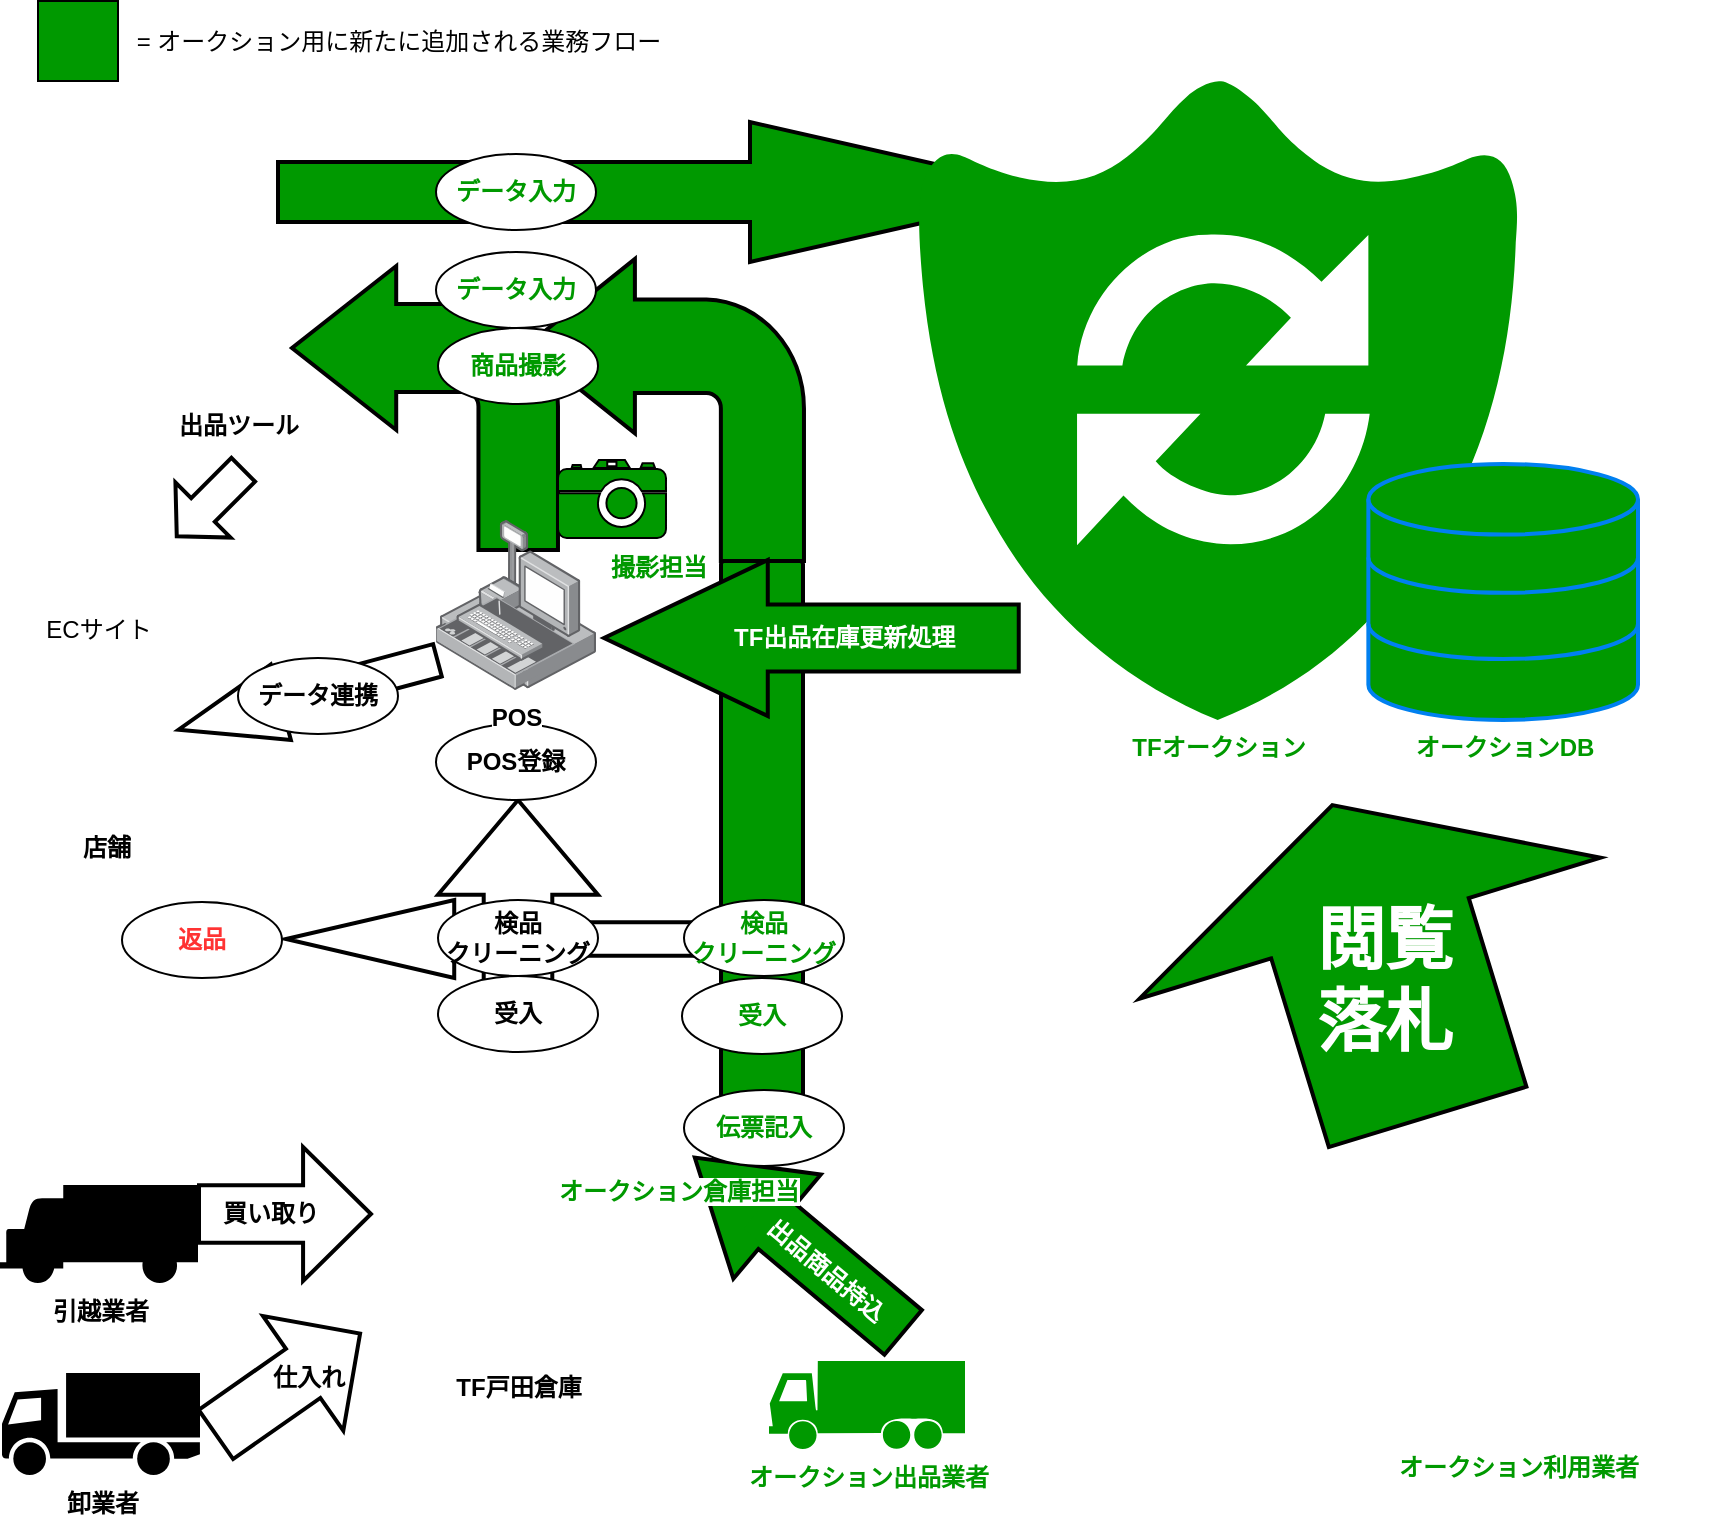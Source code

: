 <mxfile version="10.9.2" type="github"><diagram id="4Yot-8zi4ZWsPV4yoA25" name="Page-1"><mxGraphModel dx="1080" dy="1580" grid="1" gridSize="10" guides="1" tooltips="1" connect="1" arrows="1" fold="1" page="1" pageScale="1" pageWidth="1169" pageHeight="826" math="0" shadow="0"><root><mxCell id="0"/><mxCell id="1" parent="0"/><mxCell id="4wqdC9LSduSzO4ThFmsp-43" value="" style="shape=mxgraph.arrows.bent_right_arrow;html=1;verticalLabelPosition=bottom;verticalAlign=top;strokeWidth=2;strokeColor=#000000;fillColor=#009900;fontColor=#000000;align=center;rotation=-180;flipV=1;" parent="1" vertex="1"><mxGeometry x="167" y="-27" width="133" height="142" as="geometry"/></mxCell><mxCell id="IsO2ooLbGwbTiL3DCRqi-12" value="" style="shape=mxgraph.arrows.signal-in_arrow;html=1;verticalLabelPosition=bottom;verticalAlign=top;strokeWidth=2;strokeColor=#000000;fillColor=#009900;gradientColor=none;fontSize=12;fontColor=#009900;align=center;rotation=-90;" vertex="1" parent="1"><mxGeometry x="234" y="223" width="336" height="41" as="geometry"/></mxCell><mxCell id="4wqdC9LSduSzO4ThFmsp-68" value="" style="group" parent="1" vertex="1" connectable="0"><mxGeometry x="290" y="-10.5" width="209" height="131" as="geometry"/></mxCell><mxCell id="IsO2ooLbGwbTiL3DCRqi-17" value="" style="group" vertex="1" connectable="0" parent="4wqdC9LSduSzO4ThFmsp-68"><mxGeometry width="133" height="131" as="geometry"/></mxCell><mxCell id="4wqdC9LSduSzO4ThFmsp-60" value="" style="shape=mxgraph.arrows.bent_left_arrow;html=1;verticalLabelPosition=bottom;verticalAlign=top;strokeWidth=2;strokeColor=#000000;fillColor=#009900;gradientColor=none;fontColor=#009900;align=center;flipV=0;flipH=0;rotation=0;" parent="IsO2ooLbGwbTiL3DCRqi-17" vertex="1"><mxGeometry x="-6" y="-20" width="139" height="151" as="geometry"/></mxCell><mxCell id="4wqdC9LSduSzO4ThFmsp-69" value="撮影担当" style="shape=image;html=1;verticalAlign=top;verticalLabelPosition=bottom;labelBackgroundColor=#ffffff;imageAspect=0;aspect=fixed;image=https://cdn4.iconfinder.com/data/icons/ionicons/512/icon-person-128.png;fillColor=#FFFFFF;fontColor=#009900;align=center;fontStyle=1" parent="IsO2ooLbGwbTiL3DCRqi-17" vertex="1"><mxGeometry width="120" height="120" as="geometry"/></mxCell><mxCell id="4wqdC9LSduSzO4ThFmsp-70" value="" style="shape=mxgraph.signs.tech.camera_2;html=1;fillColor=#009900;strokeColor=#000000;verticalLabelPosition=bottom;verticalAlign=top;align=center;fontColor=#000000;gradientColor=none;" parent="IsO2ooLbGwbTiL3DCRqi-17" vertex="1"><mxGeometry x="10" y="80.5" width="54" height="39" as="geometry"/></mxCell><mxCell id="IsO2ooLbGwbTiL3DCRqi-9" value="" style="shape=mxgraph.arrows.arrow_up;html=1;verticalLabelPosition=bottom;verticalAlign=top;strokeWidth=2;strokeColor=#000000;fillColor=#FFFFFF;gradientColor=none;fontSize=12;fontColor=#000000;align=center;rotation=55;" vertex="1" parent="1"><mxGeometry x="130" y="488" width="70" height="88" as="geometry"/></mxCell><mxCell id="4wqdC9LSduSzO4ThFmsp-3" value="卸業者" style="shape=mxgraph.signs.transportation.truck_1;html=1;fillColor=#000000;strokeColor=none;verticalLabelPosition=bottom;verticalAlign=top;align=center;fontStyle=1" parent="1" vertex="1"><mxGeometry x="22" y="526.5" width="99" height="51" as="geometry"/></mxCell><mxCell id="4wqdC9LSduSzO4ThFmsp-4" value="引越業者" style="shape=mxgraph.signs.transportation.truck_2;html=1;fillColor=#000000;strokeColor=none;verticalLabelPosition=bottom;verticalAlign=top;align=center;fontStyle=1" parent="1" vertex="1"><mxGeometry x="21" y="432.5" width="99" height="49" as="geometry"/></mxCell><mxCell id="4wqdC9LSduSzO4ThFmsp-13" value="仕入れ" style="text;html=1;resizable=0;points=[];autosize=1;align=center;verticalAlign=top;spacingTop=-4;fontStyle=1" parent="1" vertex="1"><mxGeometry x="149.5" y="518.5" width="50" height="20" as="geometry"/></mxCell><mxCell id="4wqdC9LSduSzO4ThFmsp-18" value="" style="shape=mxgraph.arrows.arrow_up;html=1;verticalLabelPosition=bottom;verticalAlign=top;strokeWidth=2;strokeColor=#000000;rotation=90;" parent="1" vertex="1"><mxGeometry x="130" y="404" width="67" height="86" as="geometry"/></mxCell><mxCell id="4wqdC9LSduSzO4ThFmsp-19" value="買い取り" style="text;html=1;resizable=0;points=[];autosize=1;align=center;verticalAlign=top;spacingTop=-4;fillColor=#ffffff;fontStyle=1" parent="1" vertex="1"><mxGeometry x="125.5" y="437" width="60" height="20" as="geometry"/></mxCell><mxCell id="4wqdC9LSduSzO4ThFmsp-23" value="" style="whiteSpace=wrap;html=1;aspect=fixed;fillColor=#009900;fontColor=#FFFFFF;align=center;" parent="1" vertex="1"><mxGeometry x="40" y="-159.5" width="40" height="40" as="geometry"/></mxCell><mxCell id="4wqdC9LSduSzO4ThFmsp-24" value="= オークション用に新たに追加される業務フロー&lt;br&gt;&lt;br&gt;" style="text;html=1;resizable=0;points=[];autosize=1;align=center;verticalAlign=top;spacingTop=-4;fontColor=#000000;" parent="1" vertex="1"><mxGeometry x="80" y="-149.5" width="280" height="30" as="geometry"/></mxCell><mxCell id="4wqdC9LSduSzO4ThFmsp-26" value="" style="shape=mxgraph.arrows.arrow_up;html=1;verticalLabelPosition=bottom;verticalAlign=top;strokeWidth=2;strokeColor=#000000;" parent="1" vertex="1"><mxGeometry x="240" y="240" width="80" height="120" as="geometry"/></mxCell><mxCell id="4wqdC9LSduSzO4ThFmsp-27" value="受入" style="ellipse;whiteSpace=wrap;html=1;fillColor=#FFFFFF;fontColor=#000000;align=center;fontStyle=1" parent="1" vertex="1"><mxGeometry x="240" y="328" width="80" height="38" as="geometry"/></mxCell><mxCell id="4wqdC9LSduSzO4ThFmsp-30" value="" style="shape=mxgraph.arrows.arrow_right;html=1;verticalLabelPosition=bottom;verticalAlign=top;strokeWidth=2;strokeColor=#000000;fillColor=#FFFFFF;fontColor=#000000;align=center;rotation=-180;" parent="1" vertex="1"><mxGeometry x="164" y="290" width="213" height="39" as="geometry"/></mxCell><mxCell id="4wqdC9LSduSzO4ThFmsp-33" value="返品" style="ellipse;whiteSpace=wrap;html=1;fillColor=#FFFFFF;fontColor=#FF3333;align=center;fontStyle=1" parent="1" vertex="1"><mxGeometry x="82" y="291" width="80" height="38" as="geometry"/></mxCell><mxCell id="4wqdC9LSduSzO4ThFmsp-34" value="POS登録" style="ellipse;whiteSpace=wrap;html=1;fillColor=#FFFFFF;fontColor=#000000;align=center;fontStyle=1" parent="1" vertex="1"><mxGeometry x="239" y="202" width="80" height="38" as="geometry"/></mxCell><mxCell id="4wqdC9LSduSzO4ThFmsp-28" value="検品&lt;br&gt;クリーニング" style="ellipse;whiteSpace=wrap;html=1;fillColor=#FFFFFF;fontColor=#000000;align=center;fontStyle=1" parent="1" vertex="1"><mxGeometry x="240" y="290" width="80" height="38" as="geometry"/></mxCell><mxCell id="4wqdC9LSduSzO4ThFmsp-38" value="店舗" style="shape=image;html=1;verticalAlign=top;verticalLabelPosition=bottom;labelBackgroundColor=#ffffff;imageAspect=0;aspect=fixed;image=https://cdn3.iconfinder.com/data/icons/whisky-break/90/warehouse-128.png;fillColor=#FFFFFF;fontColor=#000000;align=center;fontStyle=1" parent="1" vertex="1"><mxGeometry x="40" y="182" width="68" height="68" as="geometry"/></mxCell><mxCell id="4wqdC9LSduSzO4ThFmsp-55" value="受入" style="ellipse;whiteSpace=wrap;html=1;fillColor=#FFFFFF;fontColor=#009900;align=center;fontStyle=1" parent="1" vertex="1"><mxGeometry x="362" y="329" width="80" height="38" as="geometry"/></mxCell><mxCell id="4wqdC9LSduSzO4ThFmsp-63" value="検品&lt;br&gt;クリーニング" style="ellipse;whiteSpace=wrap;html=1;fillColor=#FFFFFF;fontColor=#009900;align=center;fontStyle=1" parent="1" vertex="1"><mxGeometry x="363" y="290" width="80" height="38" as="geometry"/></mxCell><mxCell id="4wqdC9LSduSzO4ThFmsp-73" value="" style="shape=mxgraph.arrows.arrow_right;html=1;verticalLabelPosition=bottom;verticalAlign=top;strokeWidth=2;strokeColor=#000000;fillColor=#009900;gradientColor=none;fontColor=#009900;align=center;rotation=-107;" parent="1" vertex="1"><mxGeometry x="629.5" y="200" width="163" height="241" as="geometry"/></mxCell><mxCell id="4wqdC9LSduSzO4ThFmsp-74" value="閲覧&lt;br&gt;落札" style="text;html=1;resizable=0;points=[];autosize=1;align=center;verticalAlign=top;spacingTop=-4;fontColor=#FFFFFF;fillColor=#009900;fontStyle=1;fontSize=34;" parent="1" vertex="1"><mxGeometry x="673" y="287" width="80" height="80" as="geometry"/></mxCell><mxCell id="4wqdC9LSduSzO4ThFmsp-76" value="オークション利用業者" style="shape=image;html=1;verticalAlign=top;verticalLabelPosition=bottom;labelBackgroundColor=#ffffff;imageAspect=0;aspect=fixed;image=https://cdn4.iconfinder.com/data/icons/ionicons/512/icon-person-stalker-128.png;strokeColor=#000000;fillColor=#009900;gradientColor=none;fontSize=12;fontColor=#009900;align=center;fontStyle=1" parent="1" vertex="1"><mxGeometry x="680" y="360" width="200" height="200" as="geometry"/></mxCell><mxCell id="IsO2ooLbGwbTiL3DCRqi-1" value="Text" style="text;html=1;resizable=0;points=[];autosize=1;align=left;verticalAlign=top;spacingTop=-4;fontSize=12;fontColor=#FFFFFF;" vertex="1" parent="1"><mxGeometry x="520" y="275" width="40" height="20" as="geometry"/></mxCell><mxCell id="IsO2ooLbGwbTiL3DCRqi-3" value="" style="shape=mxgraph.arrows.arrow_right;html=1;verticalLabelPosition=bottom;verticalAlign=top;strokeWidth=2;strokeColor=#000000;fillColor=#FFFFFF;fontColor=#000000;align=center;rotation=135;" vertex="1" parent="1"><mxGeometry x="102.5" y="72" width="47" height="39" as="geometry"/></mxCell><mxCell id="4wqdC9LSduSzO4ThFmsp-40" value="ECサイト" style="shape=image;html=1;verticalAlign=top;verticalLabelPosition=bottom;labelBackgroundColor=#ffffff;imageAspect=0;aspect=fixed;image=https://cdn2.iconfinder.com/data/icons/square-logo-buttons/512/website-128.png;fillColor=#FFFFFF;fontColor=#000000;align=center;" parent="1" vertex="1"><mxGeometry x="40" y="81" width="60" height="60" as="geometry"/></mxCell><mxCell id="4wqdC9LSduSzO4ThFmsp-5" value="オークション出品業者" style="shape=mxgraph.signs.transportation.truck_3;html=1;fillColor=#009900;strokeColor=none;verticalLabelPosition=bottom;verticalAlign=top;align=center;fontColor=#009900;fontStyle=1" parent="1" vertex="1"><mxGeometry x="405.5" y="520.5" width="98" height="44" as="geometry"/></mxCell><mxCell id="4wqdC9LSduSzO4ThFmsp-25" value="POS" style="points=[];aspect=fixed;html=1;align=center;shadow=0;dashed=0;image;image=img/lib/allied_telesis/security/POS.svg;fillColor=#009900;fontColor=#000000;fontStyle=1" parent="1" vertex="1"><mxGeometry x="239" y="100" width="80" height="85" as="geometry"/></mxCell><mxCell id="4wqdC9LSduSzO4ThFmsp-67" value="データ入力" style="ellipse;whiteSpace=wrap;html=1;fillColor=#FFFFFF;fontColor=#009900;align=center;fontStyle=1" parent="1" vertex="1"><mxGeometry x="239" y="-34" width="80" height="38" as="geometry"/></mxCell><mxCell id="4wqdC9LSduSzO4ThFmsp-9" value="TF戸田倉庫" style="shape=image;html=1;verticalAlign=top;verticalLabelPosition=bottom;labelBackgroundColor=#ffffff;imageAspect=0;aspect=fixed;image=https://cdn3.iconfinder.com/data/icons/whisky-break/90/warehouse-128.png;fontStyle=1;imageBackground=none;" parent="1" vertex="1"><mxGeometry x="200" y="360" width="160" height="160" as="geometry"/></mxCell><mxCell id="4wqdC9LSduSzO4ThFmsp-53" value="" style="shape=mxgraph.arrows.arrow_up;html=1;verticalLabelPosition=bottom;verticalAlign=top;strokeWidth=2;strokeColor=#000000;fillColor=#009900;gradientColor=none;fontColor=#009900;align=center;rotation=130;flipV=1;" parent="1" vertex="1"><mxGeometry x="386.5" y="394.5" width="68" height="136" as="geometry"/></mxCell><mxCell id="4wqdC9LSduSzO4ThFmsp-22" value="出品商品持込" style="text;html=1;resizable=0;points=[];autosize=1;align=center;verticalAlign=top;spacingTop=-4;fillColor=#009900;fontColor=#FFFFFF;fontStyle=1;rotation=40;" parent="1" vertex="1"><mxGeometry x="388.5" y="465.5" width="90" height="20" as="geometry"/></mxCell><mxCell id="4wqdC9LSduSzO4ThFmsp-52" value="オークション倉庫担当" style="shape=image;html=1;verticalAlign=top;verticalLabelPosition=bottom;labelBackgroundColor=#ffffff;imageAspect=0;aspect=fixed;image=https://cdn4.iconfinder.com/data/icons/ionicons/512/icon-person-128.png;strokeColor=#000000;fillColor=#009900;gradientColor=none;fontColor=#009900;align=center;fontStyle=1" parent="1" vertex="1"><mxGeometry x="329" y="360" width="62" height="62" as="geometry"/></mxCell><mxCell id="4wqdC9LSduSzO4ThFmsp-64" value="伝票記入" style="ellipse;whiteSpace=wrap;html=1;fillColor=#FFFFFF;fontColor=#009900;align=center;fontStyle=1" parent="1" vertex="1"><mxGeometry x="363" y="385" width="80" height="38" as="geometry"/></mxCell><mxCell id="IsO2ooLbGwbTiL3DCRqi-19" value="" style="group" vertex="1" connectable="0" parent="1"><mxGeometry x="323" y="120" width="237" height="78" as="geometry"/></mxCell><mxCell id="4wqdC9LSduSzO4ThFmsp-79" value="" style="shape=mxgraph.arrows.arrow_left;html=1;verticalLabelPosition=bottom;verticalAlign=top;strokeWidth=2;strokeColor=#000000;fillColor=#009900;gradientColor=none;fontSize=12;fontColor=#009900;align=center;" parent="IsO2ooLbGwbTiL3DCRqi-19" vertex="1"><mxGeometry width="207.375" height="78" as="geometry"/></mxCell><mxCell id="4wqdC9LSduSzO4ThFmsp-80" value="TF出品在庫更新処理" style="text;html=1;resizable=0;points=[];autosize=1;align=left;verticalAlign=top;spacingTop=-4;fontSize=12;fontColor=#FFFFFF;fontStyle=1" parent="IsO2ooLbGwbTiL3DCRqi-19" vertex="1"><mxGeometry x="62.956" y="29" width="130" height="20" as="geometry"/></mxCell><mxCell id="IsO2ooLbGwbTiL3DCRqi-20" value="" style="shape=mxgraph.arrows.arrow_right;html=1;verticalLabelPosition=bottom;verticalAlign=top;strokeWidth=2;strokeColor=#000000;fillColor=#009900;gradientColor=none;fontSize=12;fontColor=#009900;align=center;" vertex="1" parent="1"><mxGeometry x="160" y="-99" width="390" height="70" as="geometry"/></mxCell><mxCell id="IsO2ooLbGwbTiL3DCRqi-2" value="" style="group" vertex="1" connectable="0" parent="1"><mxGeometry x="479" y="-120" width="361" height="320" as="geometry"/></mxCell><mxCell id="4wqdC9LSduSzO4ThFmsp-62" value="TFオークション" style="pointerEvents=1;shadow=0;dashed=0;html=1;strokeColor=none;labelPosition=center;verticalLabelPosition=bottom;verticalAlign=top;align=center;shape=mxgraph.mscae.oms.system_update;fillColor=#009900;fontColor=#009900;fontStyle=1" parent="IsO2ooLbGwbTiL3DCRqi-2" vertex="1"><mxGeometry width="301.083" height="320" as="geometry"/></mxCell><mxCell id="4wqdC9LSduSzO4ThFmsp-1" value="オークションDB" style="html=1;verticalLabelPosition=bottom;align=center;labelBackgroundColor=#ffffff;verticalAlign=top;strokeWidth=2;strokeColor=#0080F0;fillColor=#009900;shadow=0;dashed=0;shape=mxgraph.ios7.icons.data;fontStyle=1;fontColor=#009900;" parent="IsO2ooLbGwbTiL3DCRqi-2" vertex="1"><mxGeometry x="226.187" y="192" width="134.813" height="128" as="geometry"/></mxCell><mxCell id="4wqdC9LSduSzO4ThFmsp-41" value="出品ツール" style="shape=image;html=1;verticalAlign=top;verticalLabelPosition=bottom;labelBackgroundColor=#ffffff;imageAspect=0;aspect=fixed;image=https://cdn0.iconfinder.com/data/icons/3-colors-outline/500/SIM_Tool_Kit-128.png;fillColor=#009900;fontColor=#000000;align=center;fontStyle=1" parent="1" vertex="1"><mxGeometry x="80" y="-81" width="120" height="120" as="geometry"/></mxCell><mxCell id="IsO2ooLbGwbTiL3DCRqi-21" value="データ入力" style="ellipse;whiteSpace=wrap;html=1;fillColor=#FFFFFF;fontColor=#009900;align=center;fontStyle=1" vertex="1" parent="1"><mxGeometry x="239" y="-83" width="80" height="38" as="geometry"/></mxCell><mxCell id="4wqdC9LSduSzO4ThFmsp-71" value="商品撮影" style="ellipse;whiteSpace=wrap;html=1;fillColor=#FFFFFF;fontColor=#009900;align=center;fontStyle=1" parent="1" vertex="1"><mxGeometry x="240" y="4" width="80" height="38" as="geometry"/></mxCell><mxCell id="IsO2ooLbGwbTiL3DCRqi-24" value="" style="shape=mxgraph.arrows.arrow_right;html=1;verticalLabelPosition=bottom;verticalAlign=top;strokeWidth=2;strokeColor=#000000;fillColor=#FFFFFF;fontColor=#000000;align=center;rotation=165;" vertex="1" parent="1"><mxGeometry x="108" y="168" width="134" height="39" as="geometry"/></mxCell><mxCell id="4wqdC9LSduSzO4ThFmsp-72" value="データ連携" style="ellipse;whiteSpace=wrap;html=1;fillColor=#FFFFFF;fontColor=#000000;align=center;fontStyle=1" parent="1" vertex="1"><mxGeometry x="140" y="169" width="80" height="38" as="geometry"/></mxCell></root></mxGraphModel></diagram></mxfile>